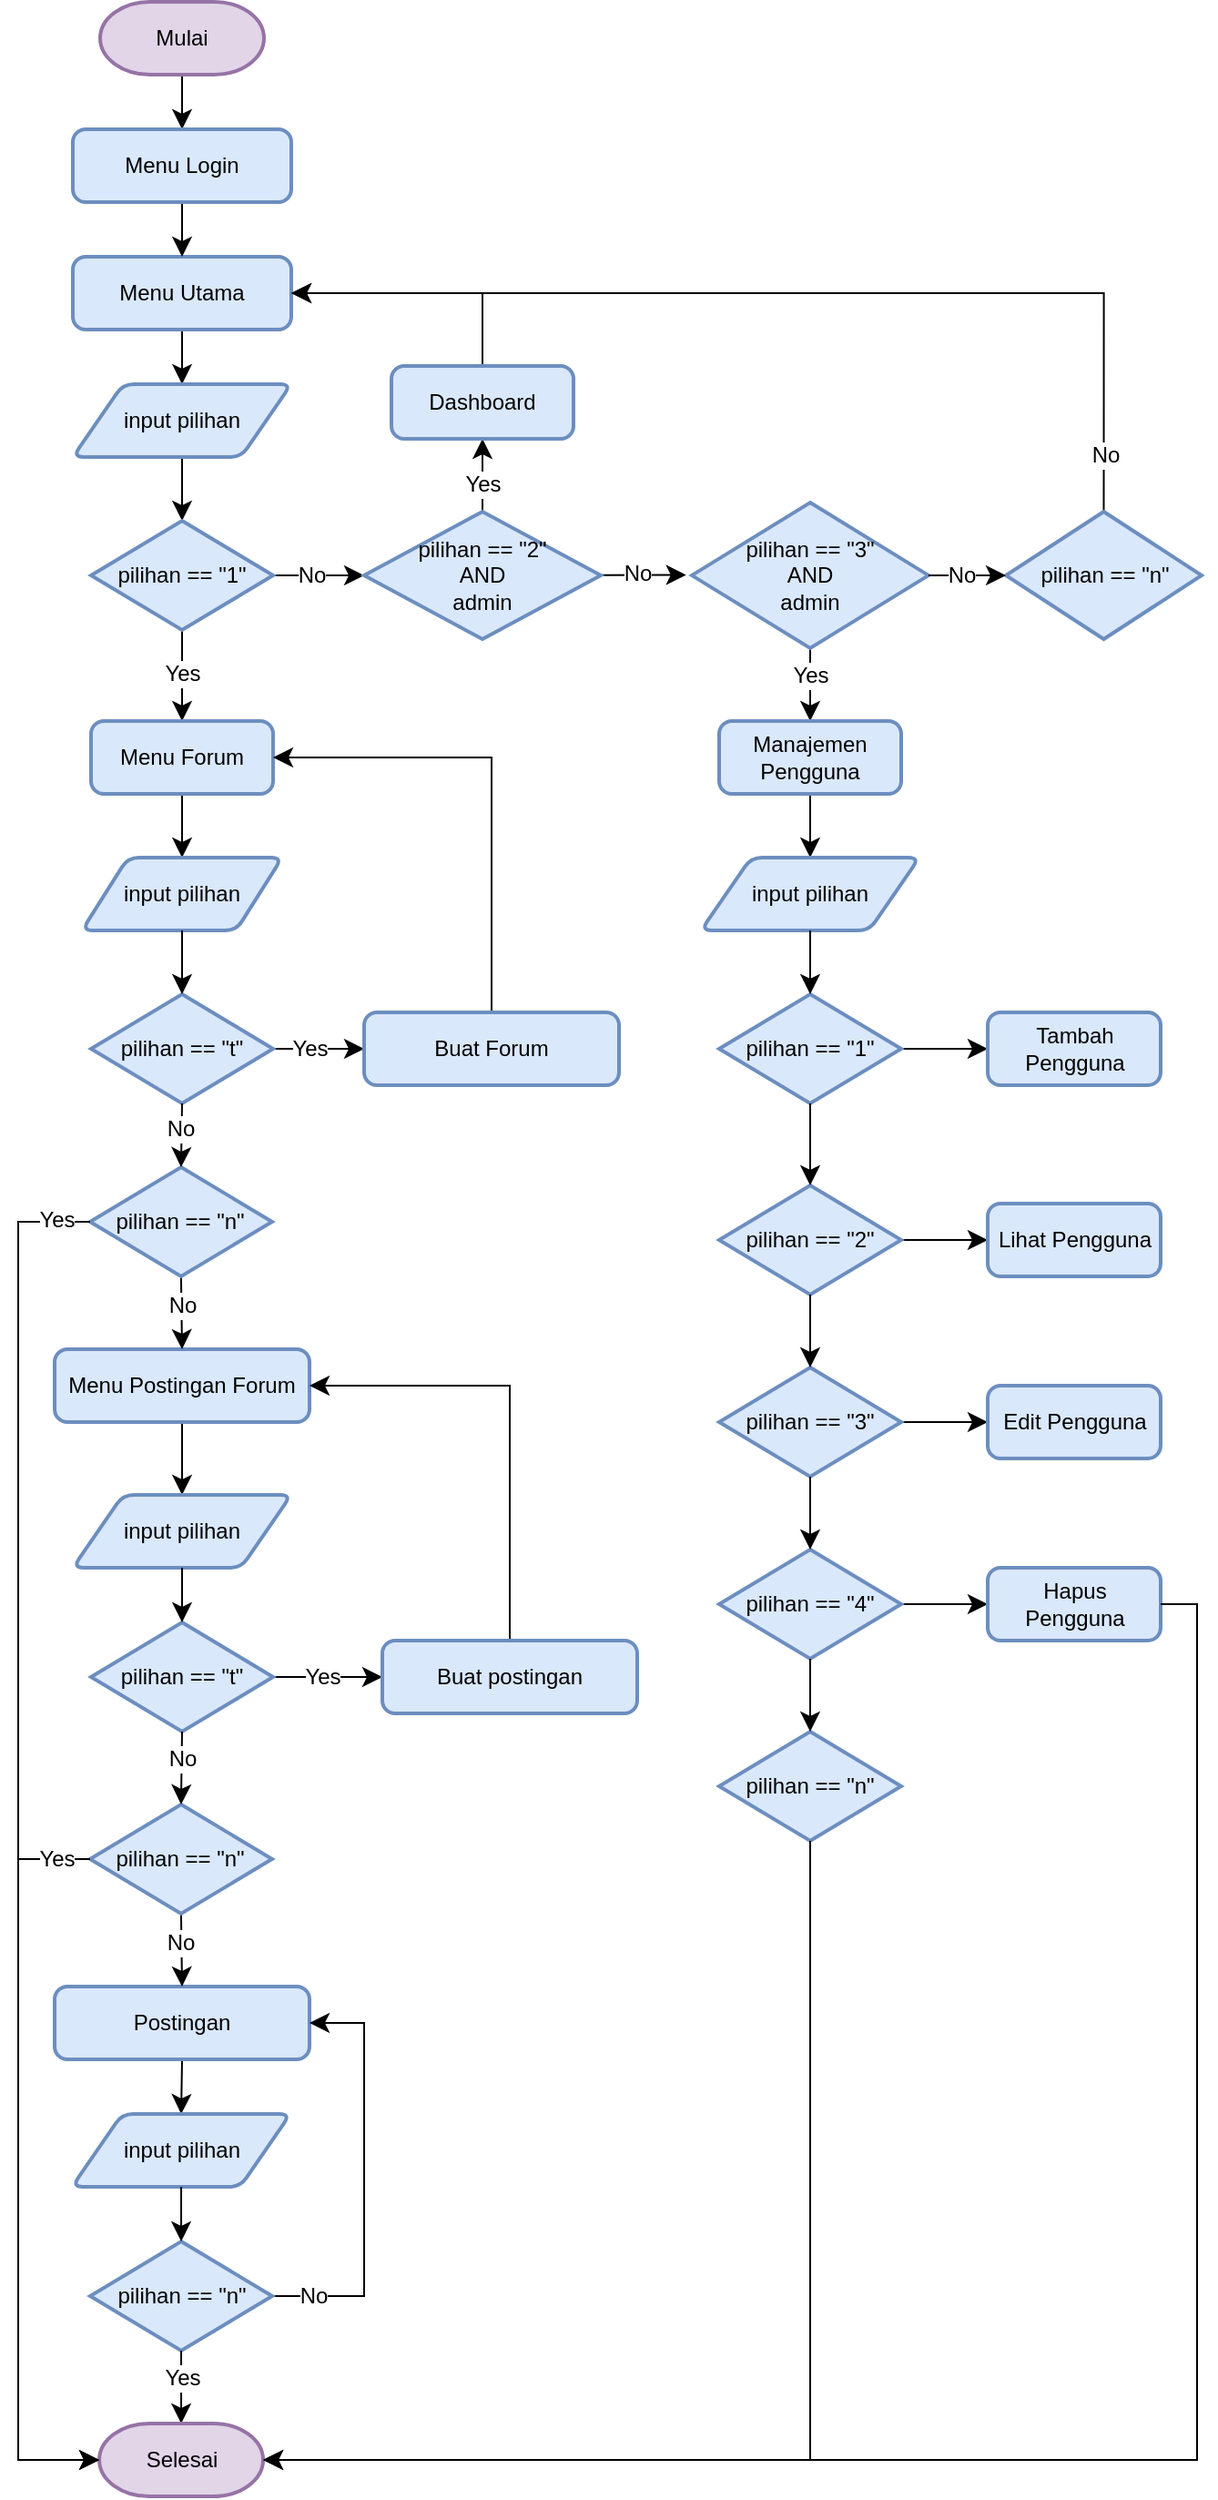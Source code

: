 <mxfile version="24.7.17">
  <diagram id="C5RBs43oDa-KdzZeNtuy" name="Page-1">
    <mxGraphModel grid="1" page="1" gridSize="10" guides="1" tooltips="1" connect="1" arrows="1" fold="1" pageScale="1" pageWidth="827" pageHeight="1169" background="none" math="0" shadow="0">
      <root>
        <mxCell id="WIyWlLk6GJQsqaUBKTNV-0" />
        <mxCell id="WIyWlLk6GJQsqaUBKTNV-1" parent="WIyWlLk6GJQsqaUBKTNV-0" />
        <mxCell id="7oODVqWEoE9-mHDGX5qX-141" style="edgeStyle=none;curved=1;rounded=0;orthogonalLoop=1;jettySize=auto;html=1;exitX=0.5;exitY=1;exitDx=0;exitDy=0;exitPerimeter=0;entryX=0.5;entryY=0;entryDx=0;entryDy=0;fontFamily=Helvetica;fontSize=12;fontColor=default;startSize=8;endSize=8;" edge="1" parent="WIyWlLk6GJQsqaUBKTNV-1" source="IvPK4ttRJdL92VeRlG2l-0" target="7oODVqWEoE9-mHDGX5qX-55">
          <mxGeometry relative="1" as="geometry" />
        </mxCell>
        <mxCell id="IvPK4ttRJdL92VeRlG2l-0" value="Mulai" style="strokeWidth=2;html=1;shape=mxgraph.flowchart.terminator;whiteSpace=wrap;fillColor=#e1d5e7;strokeColor=#9673a6;" vertex="1" parent="WIyWlLk6GJQsqaUBKTNV-1">
          <mxGeometry x="175" width="90" height="40" as="geometry" />
        </mxCell>
        <mxCell id="7oODVqWEoE9-mHDGX5qX-59" style="edgeStyle=orthogonalEdgeStyle;rounded=0;orthogonalLoop=1;jettySize=auto;html=1;exitX=0.5;exitY=1;exitDx=0;exitDy=0;entryX=0.5;entryY=0;entryDx=0;entryDy=0;fontFamily=Helvetica;fontSize=12;fontColor=default;startSize=8;endSize=8;" edge="1" parent="WIyWlLk6GJQsqaUBKTNV-1" source="7oODVqWEoE9-mHDGX5qX-50" target="7oODVqWEoE9-mHDGX5qX-61">
          <mxGeometry relative="1" as="geometry">
            <mxPoint x="220" y="220" as="targetPoint" />
          </mxGeometry>
        </mxCell>
        <mxCell id="7oODVqWEoE9-mHDGX5qX-50" value="Menu Utama" style="rounded=1;whiteSpace=wrap;html=1;absoluteArcSize=1;arcSize=14;strokeWidth=2;strokeColor=#6c8ebf;align=center;verticalAlign=middle;fontFamily=Helvetica;fontSize=12;fontColor=default;fillColor=#dae8fc;" vertex="1" parent="WIyWlLk6GJQsqaUBKTNV-1">
          <mxGeometry x="160" y="140" width="120" height="40" as="geometry" />
        </mxCell>
        <mxCell id="7oODVqWEoE9-mHDGX5qX-57" style="edgeStyle=orthogonalEdgeStyle;rounded=0;orthogonalLoop=1;jettySize=auto;html=1;exitX=0.5;exitY=1;exitDx=0;exitDy=0;entryX=0.5;entryY=0;entryDx=0;entryDy=0;fontFamily=Helvetica;fontSize=12;fontColor=default;startSize=8;endSize=8;" edge="1" parent="WIyWlLk6GJQsqaUBKTNV-1" source="7oODVqWEoE9-mHDGX5qX-55" target="7oODVqWEoE9-mHDGX5qX-50">
          <mxGeometry relative="1" as="geometry" />
        </mxCell>
        <mxCell id="7oODVqWEoE9-mHDGX5qX-55" value="Menu Login" style="rounded=1;whiteSpace=wrap;html=1;absoluteArcSize=1;arcSize=14;strokeWidth=2;strokeColor=#6c8ebf;align=center;verticalAlign=middle;fontFamily=Helvetica;fontSize=12;fontColor=default;fillColor=#dae8fc;" vertex="1" parent="WIyWlLk6GJQsqaUBKTNV-1">
          <mxGeometry x="160" y="70" width="120" height="40" as="geometry" />
        </mxCell>
        <mxCell id="7oODVqWEoE9-mHDGX5qX-56" style="edgeStyle=none;curved=1;rounded=0;orthogonalLoop=1;jettySize=auto;html=1;entryX=0;entryY=0.5;entryDx=0;entryDy=0;fontFamily=Helvetica;fontSize=12;fontColor=default;startSize=8;endSize=8;" edge="1" parent="WIyWlLk6GJQsqaUBKTNV-1" source="7oODVqWEoE9-mHDGX5qX-50" target="7oODVqWEoE9-mHDGX5qX-50">
          <mxGeometry relative="1" as="geometry" />
        </mxCell>
        <mxCell id="7oODVqWEoE9-mHDGX5qX-65" value="" style="edgeStyle=orthogonalEdgeStyle;rounded=0;orthogonalLoop=1;jettySize=auto;html=1;fontFamily=Helvetica;fontSize=12;fontColor=default;startSize=8;endSize=8;" edge="1" parent="WIyWlLk6GJQsqaUBKTNV-1" source="7oODVqWEoE9-mHDGX5qX-61" target="7oODVqWEoE9-mHDGX5qX-64">
          <mxGeometry relative="1" as="geometry" />
        </mxCell>
        <mxCell id="7oODVqWEoE9-mHDGX5qX-61" value="input pilihan" style="shape=parallelogram;html=1;strokeWidth=2;perimeter=parallelogramPerimeter;whiteSpace=wrap;rounded=1;arcSize=12;size=0.23;strokeColor=#6c8ebf;align=center;verticalAlign=middle;fontFamily=Helvetica;fontSize=12;fontColor=default;fillColor=#dae8fc;" vertex="1" parent="WIyWlLk6GJQsqaUBKTNV-1">
          <mxGeometry x="160" y="210" width="120" height="40" as="geometry" />
        </mxCell>
        <mxCell id="7oODVqWEoE9-mHDGX5qX-67" value="" style="edgeStyle=none;curved=1;rounded=0;orthogonalLoop=1;jettySize=auto;html=1;fontFamily=Helvetica;fontSize=12;fontColor=default;startSize=8;endSize=8;" edge="1" parent="WIyWlLk6GJQsqaUBKTNV-1" source="7oODVqWEoE9-mHDGX5qX-64" target="7oODVqWEoE9-mHDGX5qX-66">
          <mxGeometry relative="1" as="geometry" />
        </mxCell>
        <mxCell id="7oODVqWEoE9-mHDGX5qX-73" value="Yes" style="edgeLabel;html=1;align=center;verticalAlign=middle;resizable=0;points=[];fontSize=12;strokeColor=#6c8ebf;strokeWidth=2;fontFamily=Helvetica;fontColor=default;fillColor=#dae8fc;" connectable="0" vertex="1" parent="7oODVqWEoE9-mHDGX5qX-67">
          <mxGeometry x="-0.047" relative="1" as="geometry">
            <mxPoint as="offset" />
          </mxGeometry>
        </mxCell>
        <mxCell id="7oODVqWEoE9-mHDGX5qX-77" value="" style="edgeStyle=none;curved=1;rounded=0;orthogonalLoop=1;jettySize=auto;html=1;fontFamily=Helvetica;fontSize=12;fontColor=default;startSize=8;endSize=8;" edge="1" parent="WIyWlLk6GJQsqaUBKTNV-1" source="7oODVqWEoE9-mHDGX5qX-64" target="7oODVqWEoE9-mHDGX5qX-76">
          <mxGeometry relative="1" as="geometry" />
        </mxCell>
        <mxCell id="7oODVqWEoE9-mHDGX5qX-78" value="No" style="edgeLabel;html=1;align=center;verticalAlign=middle;resizable=0;points=[];fontSize=12;strokeColor=#6c8ebf;strokeWidth=2;fontFamily=Helvetica;fontColor=default;fillColor=#dae8fc;" connectable="0" vertex="1" parent="7oODVqWEoE9-mHDGX5qX-77">
          <mxGeometry x="-0.168" y="-2" relative="1" as="geometry">
            <mxPoint y="-2" as="offset" />
          </mxGeometry>
        </mxCell>
        <mxCell id="7oODVqWEoE9-mHDGX5qX-64" value="pilihan == &quot;1&quot;" style="strokeWidth=2;html=1;shape=mxgraph.flowchart.decision;whiteSpace=wrap;strokeColor=#6c8ebf;align=center;verticalAlign=middle;fontFamily=Helvetica;fontSize=12;fontColor=default;fillColor=#dae8fc;" vertex="1" parent="WIyWlLk6GJQsqaUBKTNV-1">
          <mxGeometry x="170" y="285" width="100" height="60" as="geometry" />
        </mxCell>
        <mxCell id="7oODVqWEoE9-mHDGX5qX-148" style="edgeStyle=none;curved=1;rounded=0;orthogonalLoop=1;jettySize=auto;html=1;exitX=0.5;exitY=1;exitDx=0;exitDy=0;entryX=0.5;entryY=0;entryDx=0;entryDy=0;fontFamily=Helvetica;fontSize=12;fontColor=default;startSize=8;endSize=8;" edge="1" parent="WIyWlLk6GJQsqaUBKTNV-1" source="7oODVqWEoE9-mHDGX5qX-66" target="7oODVqWEoE9-mHDGX5qX-147">
          <mxGeometry relative="1" as="geometry" />
        </mxCell>
        <mxCell id="7oODVqWEoE9-mHDGX5qX-66" value="Menu Forum" style="rounded=1;whiteSpace=wrap;html=1;absoluteArcSize=1;arcSize=14;strokeWidth=2;strokeColor=#6c8ebf;align=center;verticalAlign=middle;fontFamily=Helvetica;fontSize=12;fontColor=default;fillColor=#dae8fc;" vertex="1" parent="WIyWlLk6GJQsqaUBKTNV-1">
          <mxGeometry x="170" y="395" width="100" height="40" as="geometry" />
        </mxCell>
        <mxCell id="7oODVqWEoE9-mHDGX5qX-82" value="" style="edgeStyle=none;curved=1;rounded=0;orthogonalLoop=1;jettySize=auto;html=1;fontFamily=Helvetica;fontSize=12;fontColor=default;startSize=8;endSize=8;entryX=-0.024;entryY=0.497;entryDx=0;entryDy=0;entryPerimeter=0;" edge="1" parent="WIyWlLk6GJQsqaUBKTNV-1" source="7oODVqWEoE9-mHDGX5qX-76" target="7oODVqWEoE9-mHDGX5qX-81">
          <mxGeometry relative="1" as="geometry">
            <mxPoint x="500" y="315" as="targetPoint" />
          </mxGeometry>
        </mxCell>
        <mxCell id="7oODVqWEoE9-mHDGX5qX-89" value="No" style="edgeLabel;html=1;align=center;verticalAlign=middle;resizable=0;points=[];fontSize=12;strokeColor=#6c8ebf;strokeWidth=2;fontFamily=Helvetica;fontColor=default;fillColor=#dae8fc;" connectable="0" vertex="1" parent="7oODVqWEoE9-mHDGX5qX-82">
          <mxGeometry x="-0.163" y="1" relative="1" as="geometry">
            <mxPoint as="offset" />
          </mxGeometry>
        </mxCell>
        <mxCell id="7oODVqWEoE9-mHDGX5qX-139" style="edgeStyle=none;curved=1;rounded=0;orthogonalLoop=1;jettySize=auto;html=1;exitX=0.5;exitY=0;exitDx=0;exitDy=0;exitPerimeter=0;entryX=0.5;entryY=1;entryDx=0;entryDy=0;fontFamily=Helvetica;fontSize=12;fontColor=default;startSize=8;endSize=8;" edge="1" parent="WIyWlLk6GJQsqaUBKTNV-1" source="7oODVqWEoE9-mHDGX5qX-76" target="7oODVqWEoE9-mHDGX5qX-79">
          <mxGeometry relative="1" as="geometry" />
        </mxCell>
        <mxCell id="7oODVqWEoE9-mHDGX5qX-140" value="Yes" style="edgeLabel;html=1;align=center;verticalAlign=middle;resizable=0;points=[];fontSize=12;strokeColor=#6c8ebf;strokeWidth=2;fontFamily=Helvetica;fontColor=default;fillColor=#dae8fc;" connectable="0" vertex="1" parent="7oODVqWEoE9-mHDGX5qX-139">
          <mxGeometry x="-0.225" y="1" relative="1" as="geometry">
            <mxPoint x="1" as="offset" />
          </mxGeometry>
        </mxCell>
        <mxCell id="7oODVqWEoE9-mHDGX5qX-76" value="pilihan == &quot;2&quot;&lt;div&gt;AND&lt;br&gt;&lt;div&gt;admin&lt;/div&gt;&lt;/div&gt;" style="strokeWidth=2;html=1;shape=mxgraph.flowchart.decision;whiteSpace=wrap;strokeColor=#6c8ebf;align=center;verticalAlign=middle;fontFamily=Helvetica;fontSize=12;fontColor=default;fillColor=#dae8fc;" vertex="1" parent="WIyWlLk6GJQsqaUBKTNV-1">
          <mxGeometry x="320" y="280" width="130" height="70" as="geometry" />
        </mxCell>
        <mxCell id="7oODVqWEoE9-mHDGX5qX-136" style="edgeStyle=orthogonalEdgeStyle;rounded=0;orthogonalLoop=1;jettySize=auto;html=1;exitX=0.5;exitY=0;exitDx=0;exitDy=0;entryX=1;entryY=0.5;entryDx=0;entryDy=0;fontFamily=Helvetica;fontSize=12;fontColor=default;startSize=8;endSize=8;" edge="1" parent="WIyWlLk6GJQsqaUBKTNV-1" source="7oODVqWEoE9-mHDGX5qX-79" target="7oODVqWEoE9-mHDGX5qX-50">
          <mxGeometry relative="1" as="geometry" />
        </mxCell>
        <mxCell id="7oODVqWEoE9-mHDGX5qX-79" value="Dashboard" style="rounded=1;whiteSpace=wrap;html=1;absoluteArcSize=1;arcSize=14;strokeWidth=2;strokeColor=#6c8ebf;align=center;verticalAlign=middle;fontFamily=Helvetica;fontSize=12;fontColor=default;fillColor=#dae8fc;" vertex="1" parent="WIyWlLk6GJQsqaUBKTNV-1">
          <mxGeometry x="335" y="200" width="100" height="40" as="geometry" />
        </mxCell>
        <mxCell id="7oODVqWEoE9-mHDGX5qX-87" style="edgeStyle=none;curved=1;rounded=0;orthogonalLoop=1;jettySize=auto;html=1;exitX=0.5;exitY=1;exitDx=0;exitDy=0;exitPerimeter=0;fontFamily=Helvetica;fontSize=12;fontColor=default;startSize=8;endSize=8;entryX=0.5;entryY=0;entryDx=0;entryDy=0;" edge="1" parent="WIyWlLk6GJQsqaUBKTNV-1" target="7oODVqWEoE9-mHDGX5qX-86">
          <mxGeometry relative="1" as="geometry">
            <mxPoint x="565" y="355" as="sourcePoint" />
            <mxPoint x="565" y="395" as="targetPoint" />
          </mxGeometry>
        </mxCell>
        <mxCell id="7oODVqWEoE9-mHDGX5qX-114" value="Yes" style="edgeLabel;html=1;align=center;verticalAlign=middle;resizable=0;points=[];fontSize=12;strokeColor=#6c8ebf;strokeWidth=2;fontFamily=Helvetica;fontColor=default;fillColor=#dae8fc;" connectable="0" vertex="1" parent="7oODVqWEoE9-mHDGX5qX-87">
          <mxGeometry x="-0.282" relative="1" as="geometry">
            <mxPoint as="offset" />
          </mxGeometry>
        </mxCell>
        <mxCell id="7oODVqWEoE9-mHDGX5qX-91" style="edgeStyle=orthogonalEdgeStyle;rounded=0;orthogonalLoop=1;jettySize=auto;html=1;exitX=0.5;exitY=0;exitDx=0;exitDy=0;exitPerimeter=0;entryX=1;entryY=0.5;entryDx=0;entryDy=0;fontFamily=Helvetica;fontSize=12;fontColor=default;startSize=8;endSize=8;" edge="1" parent="WIyWlLk6GJQsqaUBKTNV-1" source="7oODVqWEoE9-mHDGX5qX-214" target="7oODVqWEoE9-mHDGX5qX-50">
          <mxGeometry relative="1" as="geometry">
            <mxPoint x="565" y="300" as="sourcePoint" />
          </mxGeometry>
        </mxCell>
        <mxCell id="7oODVqWEoE9-mHDGX5qX-113" value="No" style="edgeLabel;html=1;align=center;verticalAlign=middle;resizable=0;points=[];fontSize=12;strokeColor=#6c8ebf;strokeWidth=2;fontFamily=Helvetica;fontColor=default;fillColor=#dae8fc;" connectable="0" vertex="1" parent="7oODVqWEoE9-mHDGX5qX-91">
          <mxGeometry x="-0.89" relative="1" as="geometry">
            <mxPoint as="offset" />
          </mxGeometry>
        </mxCell>
        <mxCell id="7oODVqWEoE9-mHDGX5qX-81" value="pilihan == &quot;3&quot;&lt;div&gt;AND&lt;br&gt;&lt;div&gt;admin&lt;/div&gt;&lt;/div&gt;" style="strokeWidth=2;html=1;shape=mxgraph.flowchart.decision;whiteSpace=wrap;strokeColor=#6c8ebf;align=center;verticalAlign=middle;fontFamily=Helvetica;fontSize=12;fontColor=default;fillColor=#dae8fc;" vertex="1" parent="WIyWlLk6GJQsqaUBKTNV-1">
          <mxGeometry x="500" y="275" width="130" height="80" as="geometry" />
        </mxCell>
        <mxCell id="7oODVqWEoE9-mHDGX5qX-127" style="edgeStyle=none;curved=1;rounded=0;orthogonalLoop=1;jettySize=auto;html=1;exitX=0.5;exitY=1;exitDx=0;exitDy=0;entryX=0.5;entryY=0;entryDx=0;entryDy=0;fontFamily=Helvetica;fontSize=12;fontColor=default;startSize=8;endSize=8;" edge="1" parent="WIyWlLk6GJQsqaUBKTNV-1" source="7oODVqWEoE9-mHDGX5qX-86">
          <mxGeometry relative="1" as="geometry">
            <mxPoint x="565" y="470" as="targetPoint" />
          </mxGeometry>
        </mxCell>
        <mxCell id="7oODVqWEoE9-mHDGX5qX-86" value="Manajemen Pengguna" style="rounded=1;whiteSpace=wrap;html=1;absoluteArcSize=1;arcSize=14;strokeWidth=2;strokeColor=#6c8ebf;align=center;verticalAlign=middle;fontFamily=Helvetica;fontSize=12;fontColor=default;fillColor=#dae8fc;" vertex="1" parent="WIyWlLk6GJQsqaUBKTNV-1">
          <mxGeometry x="515" y="395" width="100" height="40" as="geometry" />
        </mxCell>
        <mxCell id="7oODVqWEoE9-mHDGX5qX-156" style="edgeStyle=none;curved=1;rounded=0;orthogonalLoop=1;jettySize=auto;html=1;exitX=0.5;exitY=1;exitDx=0;exitDy=0;entryX=0.5;entryY=0;entryDx=0;entryDy=0;fontFamily=Helvetica;fontSize=12;fontColor=default;startSize=8;endSize=8;" edge="1" parent="WIyWlLk6GJQsqaUBKTNV-1" source="7oODVqWEoE9-mHDGX5qX-99" target="7oODVqWEoE9-mHDGX5qX-155">
          <mxGeometry relative="1" as="geometry" />
        </mxCell>
        <mxCell id="7oODVqWEoE9-mHDGX5qX-99" value="Menu Postingan Forum" style="rounded=1;whiteSpace=wrap;html=1;absoluteArcSize=1;arcSize=14;strokeWidth=2;strokeColor=#6c8ebf;align=center;verticalAlign=middle;fontFamily=Helvetica;fontSize=12;fontColor=default;fillColor=#dae8fc;" vertex="1" parent="WIyWlLk6GJQsqaUBKTNV-1">
          <mxGeometry x="150" y="740" width="140" height="40" as="geometry" />
        </mxCell>
        <mxCell id="7oODVqWEoE9-mHDGX5qX-180" style="edgeStyle=none;curved=1;rounded=0;orthogonalLoop=1;jettySize=auto;html=1;exitX=0.5;exitY=1;exitDx=0;exitDy=0;entryX=0.5;entryY=0;entryDx=0;entryDy=0;fontFamily=Helvetica;fontSize=12;fontColor=default;startSize=8;endSize=8;" edge="1" parent="WIyWlLk6GJQsqaUBKTNV-1" source="7oODVqWEoE9-mHDGX5qX-124" target="7oODVqWEoE9-mHDGX5qX-175">
          <mxGeometry relative="1" as="geometry" />
        </mxCell>
        <mxCell id="7oODVqWEoE9-mHDGX5qX-124" value="Postingan" style="rounded=1;whiteSpace=wrap;html=1;absoluteArcSize=1;arcSize=14;strokeWidth=2;strokeColor=#6c8ebf;align=center;verticalAlign=middle;fontFamily=Helvetica;fontSize=12;fontColor=default;fillColor=#dae8fc;" vertex="1" parent="WIyWlLk6GJQsqaUBKTNV-1">
          <mxGeometry x="150" y="1090" width="140" height="40" as="geometry" />
        </mxCell>
        <mxCell id="7oODVqWEoE9-mHDGX5qX-260" style="edgeStyle=none;curved=1;rounded=0;orthogonalLoop=1;jettySize=auto;html=1;exitX=1;exitY=0.5;exitDx=0;exitDy=0;exitPerimeter=0;entryX=0;entryY=0.5;entryDx=0;entryDy=0;fontFamily=Helvetica;fontSize=12;fontColor=default;startSize=8;endSize=8;" edge="1" parent="WIyWlLk6GJQsqaUBKTNV-1" source="7oODVqWEoE9-mHDGX5qX-129" target="7oODVqWEoE9-mHDGX5qX-188">
          <mxGeometry relative="1" as="geometry" />
        </mxCell>
        <mxCell id="7oODVqWEoE9-mHDGX5qX-129" value="pilihan == &quot;1&quot;" style="strokeWidth=2;html=1;shape=mxgraph.flowchart.decision;whiteSpace=wrap;strokeColor=#6c8ebf;align=center;verticalAlign=middle;fontFamily=Helvetica;fontSize=12;fontColor=default;fillColor=#dae8fc;" vertex="1" parent="WIyWlLk6GJQsqaUBKTNV-1">
          <mxGeometry x="515" y="545" width="100" height="60" as="geometry" />
        </mxCell>
        <mxCell id="7oODVqWEoE9-mHDGX5qX-131" value="input pilihan" style="shape=parallelogram;html=1;strokeWidth=2;perimeter=parallelogramPerimeter;whiteSpace=wrap;rounded=1;arcSize=12;size=0.23;strokeColor=#6c8ebf;align=center;verticalAlign=middle;fontFamily=Helvetica;fontSize=12;fontColor=default;fillColor=#dae8fc;" vertex="1" parent="WIyWlLk6GJQsqaUBKTNV-1">
          <mxGeometry x="505" y="470" width="120" height="40" as="geometry" />
        </mxCell>
        <mxCell id="7oODVqWEoE9-mHDGX5qX-132" style="edgeStyle=none;curved=1;rounded=0;orthogonalLoop=1;jettySize=auto;html=1;exitX=0.5;exitY=1;exitDx=0;exitDy=0;entryX=0.5;entryY=0;entryDx=0;entryDy=0;entryPerimeter=0;fontFamily=Helvetica;fontSize=12;fontColor=default;startSize=8;endSize=8;" edge="1" parent="WIyWlLk6GJQsqaUBKTNV-1" source="7oODVqWEoE9-mHDGX5qX-131" target="7oODVqWEoE9-mHDGX5qX-129">
          <mxGeometry relative="1" as="geometry" />
        </mxCell>
        <mxCell id="7oODVqWEoE9-mHDGX5qX-151" style="edgeStyle=none;curved=1;rounded=0;orthogonalLoop=1;jettySize=auto;html=1;exitX=1;exitY=0.5;exitDx=0;exitDy=0;exitPerimeter=0;entryX=0;entryY=0.5;entryDx=0;entryDy=0;fontFamily=Helvetica;fontSize=12;fontColor=default;startSize=8;endSize=8;" edge="1" parent="WIyWlLk6GJQsqaUBKTNV-1" source="7oODVqWEoE9-mHDGX5qX-143" target="7oODVqWEoE9-mHDGX5qX-150">
          <mxGeometry relative="1" as="geometry" />
        </mxCell>
        <mxCell id="7oODVqWEoE9-mHDGX5qX-153" value="Yes" style="edgeLabel;html=1;align=center;verticalAlign=middle;resizable=0;points=[];fontSize=12;strokeColor=#6c8ebf;strokeWidth=2;fontFamily=Helvetica;fontColor=default;fillColor=#dae8fc;" connectable="0" vertex="1" parent="7oODVqWEoE9-mHDGX5qX-151">
          <mxGeometry x="-0.075" y="-1" relative="1" as="geometry">
            <mxPoint x="-3" y="-1" as="offset" />
          </mxGeometry>
        </mxCell>
        <mxCell id="7oODVqWEoE9-mHDGX5qX-143" value="pilihan == &quot;t&quot;" style="strokeWidth=2;html=1;shape=mxgraph.flowchart.decision;whiteSpace=wrap;strokeColor=#6c8ebf;align=center;verticalAlign=middle;fontFamily=Helvetica;fontSize=12;fontColor=default;fillColor=#dae8fc;" vertex="1" parent="WIyWlLk6GJQsqaUBKTNV-1">
          <mxGeometry x="170" y="545" width="100" height="60" as="geometry" />
        </mxCell>
        <mxCell id="7oODVqWEoE9-mHDGX5qX-147" value="input pilihan" style="shape=parallelogram;html=1;strokeWidth=2;perimeter=parallelogramPerimeter;whiteSpace=wrap;rounded=1;arcSize=12;size=0.23;strokeColor=#6c8ebf;align=center;verticalAlign=middle;fontFamily=Helvetica;fontSize=12;fontColor=default;fillColor=#dae8fc;" vertex="1" parent="WIyWlLk6GJQsqaUBKTNV-1">
          <mxGeometry x="165" y="470" width="110" height="40" as="geometry" />
        </mxCell>
        <mxCell id="7oODVqWEoE9-mHDGX5qX-149" style="edgeStyle=none;curved=1;rounded=0;orthogonalLoop=1;jettySize=auto;html=1;exitX=0.5;exitY=1;exitDx=0;exitDy=0;entryX=0.5;entryY=0;entryDx=0;entryDy=0;entryPerimeter=0;fontFamily=Helvetica;fontSize=12;fontColor=default;startSize=8;endSize=8;" edge="1" parent="WIyWlLk6GJQsqaUBKTNV-1" source="7oODVqWEoE9-mHDGX5qX-147" target="7oODVqWEoE9-mHDGX5qX-143">
          <mxGeometry relative="1" as="geometry" />
        </mxCell>
        <mxCell id="7oODVqWEoE9-mHDGX5qX-152" style="edgeStyle=orthogonalEdgeStyle;rounded=0;orthogonalLoop=1;jettySize=auto;html=1;exitX=0.5;exitY=0;exitDx=0;exitDy=0;entryX=1;entryY=0.5;entryDx=0;entryDy=0;fontFamily=Helvetica;fontSize=12;fontColor=default;startSize=8;endSize=8;" edge="1" parent="WIyWlLk6GJQsqaUBKTNV-1" source="7oODVqWEoE9-mHDGX5qX-150" target="7oODVqWEoE9-mHDGX5qX-66">
          <mxGeometry relative="1" as="geometry" />
        </mxCell>
        <mxCell id="7oODVqWEoE9-mHDGX5qX-150" value="Buat Forum" style="rounded=1;whiteSpace=wrap;html=1;absoluteArcSize=1;arcSize=14;strokeWidth=2;strokeColor=#6c8ebf;align=center;verticalAlign=middle;fontFamily=Helvetica;fontSize=12;fontColor=default;fillColor=#dae8fc;" vertex="1" parent="WIyWlLk6GJQsqaUBKTNV-1">
          <mxGeometry x="320" y="555" width="140" height="40" as="geometry" />
        </mxCell>
        <mxCell id="7oODVqWEoE9-mHDGX5qX-155" value="input pilihan" style="shape=parallelogram;html=1;strokeWidth=2;perimeter=parallelogramPerimeter;whiteSpace=wrap;rounded=1;arcSize=12;size=0.23;strokeColor=#6c8ebf;align=center;verticalAlign=middle;fontFamily=Helvetica;fontSize=12;fontColor=default;fillColor=#dae8fc;" vertex="1" parent="WIyWlLk6GJQsqaUBKTNV-1">
          <mxGeometry x="160" y="820" width="120" height="40" as="geometry" />
        </mxCell>
        <mxCell id="7oODVqWEoE9-mHDGX5qX-166" style="edgeStyle=orthogonalEdgeStyle;rounded=0;orthogonalLoop=1;jettySize=auto;html=1;exitX=1;exitY=0.5;exitDx=0;exitDy=0;exitPerimeter=0;entryX=0;entryY=0.5;entryDx=0;entryDy=0;fontFamily=Helvetica;fontSize=12;fontColor=default;startSize=8;endSize=8;" edge="1" parent="WIyWlLk6GJQsqaUBKTNV-1" source="7oODVqWEoE9-mHDGX5qX-159" target="7oODVqWEoE9-mHDGX5qX-163">
          <mxGeometry relative="1" as="geometry">
            <mxPoint x="315" y="920" as="targetPoint" />
          </mxGeometry>
        </mxCell>
        <mxCell id="7oODVqWEoE9-mHDGX5qX-167" value="Yes" style="edgeLabel;html=1;align=center;verticalAlign=middle;resizable=0;points=[];fontSize=12;strokeColor=#6c8ebf;strokeWidth=2;fontFamily=Helvetica;fontColor=default;fillColor=#dae8fc;" connectable="0" vertex="1" parent="7oODVqWEoE9-mHDGX5qX-166">
          <mxGeometry x="-0.097" relative="1" as="geometry">
            <mxPoint as="offset" />
          </mxGeometry>
        </mxCell>
        <mxCell id="7oODVqWEoE9-mHDGX5qX-159" value="pilihan == &quot;t&quot;" style="strokeWidth=2;html=1;shape=mxgraph.flowchart.decision;whiteSpace=wrap;strokeColor=#6c8ebf;align=center;verticalAlign=middle;fontFamily=Helvetica;fontSize=12;fontColor=default;fillColor=#dae8fc;" vertex="1" parent="WIyWlLk6GJQsqaUBKTNV-1">
          <mxGeometry x="170" y="890" width="100" height="60" as="geometry" />
        </mxCell>
        <mxCell id="7oODVqWEoE9-mHDGX5qX-160" style="edgeStyle=none;curved=1;rounded=0;orthogonalLoop=1;jettySize=auto;html=1;exitX=0.5;exitY=1;exitDx=0;exitDy=0;entryX=0.5;entryY=0;entryDx=0;entryDy=0;entryPerimeter=0;fontFamily=Helvetica;fontSize=12;fontColor=default;startSize=8;endSize=8;" edge="1" parent="WIyWlLk6GJQsqaUBKTNV-1" source="7oODVqWEoE9-mHDGX5qX-155" target="7oODVqWEoE9-mHDGX5qX-159">
          <mxGeometry relative="1" as="geometry" />
        </mxCell>
        <mxCell id="7oODVqWEoE9-mHDGX5qX-165" style="edgeStyle=orthogonalEdgeStyle;rounded=0;orthogonalLoop=1;jettySize=auto;html=1;entryX=1;entryY=0.5;entryDx=0;entryDy=0;fontFamily=Helvetica;fontSize=12;fontColor=default;startSize=8;endSize=8;exitX=0.5;exitY=0;exitDx=0;exitDy=0;" edge="1" parent="WIyWlLk6GJQsqaUBKTNV-1" source="7oODVqWEoE9-mHDGX5qX-163" target="7oODVqWEoE9-mHDGX5qX-99">
          <mxGeometry relative="1" as="geometry">
            <mxPoint x="385" y="900" as="sourcePoint" />
          </mxGeometry>
        </mxCell>
        <mxCell id="7oODVqWEoE9-mHDGX5qX-163" value="Buat postingan" style="rounded=1;whiteSpace=wrap;html=1;absoluteArcSize=1;arcSize=14;strokeWidth=2;strokeColor=#6c8ebf;align=center;verticalAlign=middle;fontFamily=Helvetica;fontSize=12;fontColor=default;fillColor=#dae8fc;" vertex="1" parent="WIyWlLk6GJQsqaUBKTNV-1">
          <mxGeometry x="330" y="900" width="140" height="40" as="geometry" />
        </mxCell>
        <mxCell id="7oODVqWEoE9-mHDGX5qX-175" value="input pilihan" style="shape=parallelogram;html=1;strokeWidth=2;perimeter=parallelogramPerimeter;whiteSpace=wrap;rounded=1;arcSize=12;size=0.23;strokeColor=#6c8ebf;align=center;verticalAlign=middle;fontFamily=Helvetica;fontSize=12;fontColor=default;fillColor=#dae8fc;" vertex="1" parent="WIyWlLk6GJQsqaUBKTNV-1">
          <mxGeometry x="159.52" y="1160" width="120" height="40" as="geometry" />
        </mxCell>
        <mxCell id="7oODVqWEoE9-mHDGX5qX-184" style="edgeStyle=orthogonalEdgeStyle;rounded=0;orthogonalLoop=1;jettySize=auto;html=1;exitX=1;exitY=0.5;exitDx=0;exitDy=0;exitPerimeter=0;entryX=1;entryY=0.5;entryDx=0;entryDy=0;fontFamily=Helvetica;fontSize=12;fontColor=default;startSize=8;endSize=8;" edge="1" parent="WIyWlLk6GJQsqaUBKTNV-1" source="7oODVqWEoE9-mHDGX5qX-178" target="7oODVqWEoE9-mHDGX5qX-124">
          <mxGeometry relative="1" as="geometry">
            <Array as="points">
              <mxPoint x="320" y="1260" />
              <mxPoint x="320" y="1110" />
            </Array>
          </mxGeometry>
        </mxCell>
        <mxCell id="7oODVqWEoE9-mHDGX5qX-185" value="No" style="edgeLabel;html=1;align=center;verticalAlign=middle;resizable=0;points=[];fontSize=12;strokeColor=#6c8ebf;strokeWidth=2;fontFamily=Helvetica;fontColor=default;fillColor=#dae8fc;" connectable="0" vertex="1" parent="7oODVqWEoE9-mHDGX5qX-184">
          <mxGeometry x="-0.849" y="-1" relative="1" as="geometry">
            <mxPoint x="5" y="-1" as="offset" />
          </mxGeometry>
        </mxCell>
        <mxCell id="7oODVqWEoE9-mHDGX5qX-178" value="pilihan == &quot;n&quot;" style="strokeWidth=2;html=1;shape=mxgraph.flowchart.decision;whiteSpace=wrap;strokeColor=#6c8ebf;align=center;verticalAlign=middle;fontFamily=Helvetica;fontSize=12;fontColor=default;fillColor=#dae8fc;" vertex="1" parent="WIyWlLk6GJQsqaUBKTNV-1">
          <mxGeometry x="169.52" y="1230" width="100" height="60" as="geometry" />
        </mxCell>
        <mxCell id="7oODVqWEoE9-mHDGX5qX-179" style="edgeStyle=none;curved=1;rounded=0;orthogonalLoop=1;jettySize=auto;html=1;exitX=0.5;exitY=1;exitDx=0;exitDy=0;entryX=0.5;entryY=0;entryDx=0;entryDy=0;entryPerimeter=0;fontFamily=Helvetica;fontSize=12;fontColor=default;startSize=8;endSize=8;" edge="1" parent="WIyWlLk6GJQsqaUBKTNV-1" source="7oODVqWEoE9-mHDGX5qX-175" target="7oODVqWEoE9-mHDGX5qX-178">
          <mxGeometry relative="1" as="geometry" />
        </mxCell>
        <mxCell id="7oODVqWEoE9-mHDGX5qX-182" style="edgeStyle=none;curved=1;rounded=0;orthogonalLoop=1;jettySize=auto;html=1;exitX=0.5;exitY=1;exitDx=0;exitDy=0;exitPerimeter=0;entryX=0.5;entryY=0;entryDx=0;entryDy=0;entryPerimeter=0;fontFamily=Helvetica;fontSize=12;fontColor=default;startSize=8;endSize=8;" edge="1" parent="WIyWlLk6GJQsqaUBKTNV-1" source="7oODVqWEoE9-mHDGX5qX-178" target="7oODVqWEoE9-mHDGX5qX-183">
          <mxGeometry relative="1" as="geometry">
            <mxPoint x="220" y="1319" as="targetPoint" />
          </mxGeometry>
        </mxCell>
        <mxCell id="7oODVqWEoE9-mHDGX5qX-187" value="Yes" style="edgeLabel;html=1;align=center;verticalAlign=middle;resizable=0;points=[];fontSize=12;strokeColor=#6c8ebf;strokeWidth=2;fontFamily=Helvetica;fontColor=default;fillColor=#dae8fc;" connectable="0" vertex="1" parent="7oODVqWEoE9-mHDGX5qX-182">
          <mxGeometry x="-0.108" relative="1" as="geometry">
            <mxPoint y="-3" as="offset" />
          </mxGeometry>
        </mxCell>
        <mxCell id="7oODVqWEoE9-mHDGX5qX-183" value="Selesai" style="strokeWidth=2;html=1;shape=mxgraph.flowchart.terminator;whiteSpace=wrap;fillColor=#e1d5e7;strokeColor=#9673a6;" vertex="1" parent="WIyWlLk6GJQsqaUBKTNV-1">
          <mxGeometry x="174.52" y="1330" width="90" height="40" as="geometry" />
        </mxCell>
        <mxCell id="7oODVqWEoE9-mHDGX5qX-188" value="Tambah Pengguna" style="rounded=1;whiteSpace=wrap;html=1;absoluteArcSize=1;arcSize=14;strokeWidth=2;strokeColor=#6c8ebf;align=center;verticalAlign=middle;fontFamily=Helvetica;fontSize=12;fontColor=default;fillColor=#dae8fc;" vertex="1" parent="WIyWlLk6GJQsqaUBKTNV-1">
          <mxGeometry x="662.5" y="555" width="95" height="40" as="geometry" />
        </mxCell>
        <mxCell id="7oODVqWEoE9-mHDGX5qX-261" style="edgeStyle=none;curved=1;rounded=0;orthogonalLoop=1;jettySize=auto;html=1;exitX=1;exitY=0.5;exitDx=0;exitDy=0;exitPerimeter=0;entryX=0;entryY=0.5;entryDx=0;entryDy=0;fontFamily=Helvetica;fontSize=12;fontColor=default;startSize=8;endSize=8;" edge="1" parent="WIyWlLk6GJQsqaUBKTNV-1" source="7oODVqWEoE9-mHDGX5qX-191" target="7oODVqWEoE9-mHDGX5qX-192">
          <mxGeometry relative="1" as="geometry" />
        </mxCell>
        <mxCell id="7oODVqWEoE9-mHDGX5qX-191" value="pilihan == &quot;2&quot;" style="strokeWidth=2;html=1;shape=mxgraph.flowchart.decision;whiteSpace=wrap;strokeColor=#6c8ebf;align=center;verticalAlign=middle;fontFamily=Helvetica;fontSize=12;fontColor=default;fillColor=#dae8fc;" vertex="1" parent="WIyWlLk6GJQsqaUBKTNV-1">
          <mxGeometry x="515" y="650" width="100" height="60" as="geometry" />
        </mxCell>
        <mxCell id="7oODVqWEoE9-mHDGX5qX-192" value="Lihat Pengguna" style="rounded=1;whiteSpace=wrap;html=1;absoluteArcSize=1;arcSize=14;strokeWidth=2;strokeColor=#6c8ebf;align=center;verticalAlign=middle;fontFamily=Helvetica;fontSize=12;fontColor=default;fillColor=#dae8fc;" vertex="1" parent="WIyWlLk6GJQsqaUBKTNV-1">
          <mxGeometry x="662.5" y="660" width="95" height="40" as="geometry" />
        </mxCell>
        <mxCell id="7oODVqWEoE9-mHDGX5qX-262" style="edgeStyle=none;curved=1;rounded=0;orthogonalLoop=1;jettySize=auto;html=1;exitX=1;exitY=0.5;exitDx=0;exitDy=0;exitPerimeter=0;entryX=0;entryY=0.5;entryDx=0;entryDy=0;fontFamily=Helvetica;fontSize=12;fontColor=default;startSize=8;endSize=8;" edge="1" parent="WIyWlLk6GJQsqaUBKTNV-1" source="7oODVqWEoE9-mHDGX5qX-194" target="7oODVqWEoE9-mHDGX5qX-195">
          <mxGeometry relative="1" as="geometry" />
        </mxCell>
        <mxCell id="7oODVqWEoE9-mHDGX5qX-194" value="pilihan == &quot;3&quot;" style="strokeWidth=2;html=1;shape=mxgraph.flowchart.decision;whiteSpace=wrap;strokeColor=#6c8ebf;align=center;verticalAlign=middle;fontFamily=Helvetica;fontSize=12;fontColor=default;fillColor=#dae8fc;" vertex="1" parent="WIyWlLk6GJQsqaUBKTNV-1">
          <mxGeometry x="515" y="750" width="100" height="60" as="geometry" />
        </mxCell>
        <mxCell id="7oODVqWEoE9-mHDGX5qX-195" value="Edit Pengguna" style="rounded=1;whiteSpace=wrap;html=1;absoluteArcSize=1;arcSize=14;strokeWidth=2;strokeColor=#6c8ebf;align=center;verticalAlign=middle;fontFamily=Helvetica;fontSize=12;fontColor=default;fillColor=#dae8fc;" vertex="1" parent="WIyWlLk6GJQsqaUBKTNV-1">
          <mxGeometry x="662.5" y="760" width="95" height="40" as="geometry" />
        </mxCell>
        <mxCell id="7oODVqWEoE9-mHDGX5qX-263" style="edgeStyle=none;curved=1;rounded=0;orthogonalLoop=1;jettySize=auto;html=1;exitX=1;exitY=0.5;exitDx=0;exitDy=0;exitPerimeter=0;entryX=0;entryY=0.5;entryDx=0;entryDy=0;fontFamily=Helvetica;fontSize=12;fontColor=default;startSize=8;endSize=8;" edge="1" parent="WIyWlLk6GJQsqaUBKTNV-1" source="7oODVqWEoE9-mHDGX5qX-209" target="7oODVqWEoE9-mHDGX5qX-210">
          <mxGeometry relative="1" as="geometry" />
        </mxCell>
        <mxCell id="7oODVqWEoE9-mHDGX5qX-209" value="pilihan == &quot;4&quot;" style="strokeWidth=2;html=1;shape=mxgraph.flowchart.decision;whiteSpace=wrap;strokeColor=#6c8ebf;align=center;verticalAlign=middle;fontFamily=Helvetica;fontSize=12;fontColor=default;fillColor=#dae8fc;" vertex="1" parent="WIyWlLk6GJQsqaUBKTNV-1">
          <mxGeometry x="515" y="850" width="100" height="60" as="geometry" />
        </mxCell>
        <mxCell id="7oODVqWEoE9-mHDGX5qX-210" value="Hapus&lt;div&gt;Pengguna&lt;/div&gt;" style="rounded=1;whiteSpace=wrap;html=1;absoluteArcSize=1;arcSize=14;strokeWidth=2;strokeColor=#6c8ebf;align=center;verticalAlign=middle;fontFamily=Helvetica;fontSize=12;fontColor=default;fillColor=#dae8fc;" vertex="1" parent="WIyWlLk6GJQsqaUBKTNV-1">
          <mxGeometry x="662.5" y="860" width="95" height="40" as="geometry" />
        </mxCell>
        <mxCell id="7oODVqWEoE9-mHDGX5qX-214" value="pilihan == &quot;n&quot;" style="strokeWidth=2;html=1;shape=mxgraph.flowchart.decision;whiteSpace=wrap;strokeColor=#6c8ebf;align=center;verticalAlign=middle;fontFamily=Helvetica;fontSize=12;fontColor=default;fillColor=#dae8fc;" vertex="1" parent="WIyWlLk6GJQsqaUBKTNV-1">
          <mxGeometry x="672.5" y="280" width="107.5" height="70" as="geometry" />
        </mxCell>
        <mxCell id="7oODVqWEoE9-mHDGX5qX-215" style="edgeStyle=none;curved=1;rounded=0;orthogonalLoop=1;jettySize=auto;html=1;exitX=1;exitY=0.5;exitDx=0;exitDy=0;exitPerimeter=0;entryX=0;entryY=0.5;entryDx=0;entryDy=0;entryPerimeter=0;fontFamily=Helvetica;fontSize=12;fontColor=default;startSize=8;endSize=8;" edge="1" parent="WIyWlLk6GJQsqaUBKTNV-1" source="7oODVqWEoE9-mHDGX5qX-81" target="7oODVqWEoE9-mHDGX5qX-214">
          <mxGeometry relative="1" as="geometry" />
        </mxCell>
        <mxCell id="7oODVqWEoE9-mHDGX5qX-219" value="No" style="edgeLabel;html=1;align=center;verticalAlign=middle;resizable=0;points=[];fontSize=12;strokeColor=#6c8ebf;strokeWidth=2;fontFamily=Helvetica;fontColor=default;fillColor=#dae8fc;" connectable="0" vertex="1" parent="7oODVqWEoE9-mHDGX5qX-215">
          <mxGeometry x="-0.185" y="2" relative="1" as="geometry">
            <mxPoint y="2" as="offset" />
          </mxGeometry>
        </mxCell>
        <mxCell id="7oODVqWEoE9-mHDGX5qX-222" value="pilihan == &quot;n&quot;" style="strokeWidth=2;html=1;shape=mxgraph.flowchart.decision;whiteSpace=wrap;strokeColor=#6c8ebf;align=center;verticalAlign=middle;fontFamily=Helvetica;fontSize=12;fontColor=default;fillColor=#dae8fc;" vertex="1" parent="WIyWlLk6GJQsqaUBKTNV-1">
          <mxGeometry x="515" y="950" width="100" height="60" as="geometry" />
        </mxCell>
        <mxCell id="7oODVqWEoE9-mHDGX5qX-237" style="edgeStyle=none;curved=1;rounded=0;orthogonalLoop=1;jettySize=auto;html=1;exitX=0.5;exitY=1;exitDx=0;exitDy=0;exitPerimeter=0;entryX=0.5;entryY=0;entryDx=0;entryDy=0;fontFamily=Helvetica;fontSize=12;fontColor=default;startSize=8;endSize=8;" edge="1" parent="WIyWlLk6GJQsqaUBKTNV-1" source="7oODVqWEoE9-mHDGX5qX-234" target="7oODVqWEoE9-mHDGX5qX-124">
          <mxGeometry relative="1" as="geometry" />
        </mxCell>
        <mxCell id="7oODVqWEoE9-mHDGX5qX-238" value="No" style="edgeLabel;html=1;align=center;verticalAlign=middle;resizable=0;points=[];fontSize=12;strokeColor=#6c8ebf;strokeWidth=2;fontFamily=Helvetica;fontColor=default;fillColor=#dae8fc;" connectable="0" vertex="1" parent="7oODVqWEoE9-mHDGX5qX-237">
          <mxGeometry x="-0.201" y="-1" relative="1" as="geometry">
            <mxPoint as="offset" />
          </mxGeometry>
        </mxCell>
        <mxCell id="7oODVqWEoE9-mHDGX5qX-234" value="pilihan == &quot;n&quot;" style="strokeWidth=2;html=1;shape=mxgraph.flowchart.decision;whiteSpace=wrap;strokeColor=#6c8ebf;align=center;verticalAlign=middle;fontFamily=Helvetica;fontSize=12;fontColor=default;fillColor=#dae8fc;" vertex="1" parent="WIyWlLk6GJQsqaUBKTNV-1">
          <mxGeometry x="169.46" y="990" width="100" height="60" as="geometry" />
        </mxCell>
        <mxCell id="7oODVqWEoE9-mHDGX5qX-235" style="edgeStyle=none;curved=1;rounded=0;orthogonalLoop=1;jettySize=auto;html=1;exitX=0.5;exitY=1;exitDx=0;exitDy=0;exitPerimeter=0;entryX=0.5;entryY=0;entryDx=0;entryDy=0;entryPerimeter=0;fontFamily=Helvetica;fontSize=12;fontColor=default;startSize=8;endSize=8;" edge="1" parent="WIyWlLk6GJQsqaUBKTNV-1" source="7oODVqWEoE9-mHDGX5qX-159" target="7oODVqWEoE9-mHDGX5qX-234">
          <mxGeometry relative="1" as="geometry" />
        </mxCell>
        <mxCell id="7oODVqWEoE9-mHDGX5qX-239" value="No" style="edgeLabel;html=1;align=center;verticalAlign=middle;resizable=0;points=[];fontSize=12;strokeColor=#6c8ebf;strokeWidth=2;fontFamily=Helvetica;fontColor=default;fillColor=#dae8fc;" connectable="0" vertex="1" parent="7oODVqWEoE9-mHDGX5qX-235">
          <mxGeometry x="-0.067" relative="1" as="geometry">
            <mxPoint y="-4" as="offset" />
          </mxGeometry>
        </mxCell>
        <mxCell id="7oODVqWEoE9-mHDGX5qX-240" style="edgeStyle=orthogonalEdgeStyle;rounded=0;orthogonalLoop=1;jettySize=auto;html=1;exitX=0;exitY=0.5;exitDx=0;exitDy=0;exitPerimeter=0;entryX=0;entryY=0.5;entryDx=0;entryDy=0;entryPerimeter=0;fontFamily=Helvetica;fontSize=12;fontColor=default;startSize=8;endSize=8;" edge="1" parent="WIyWlLk6GJQsqaUBKTNV-1" source="7oODVqWEoE9-mHDGX5qX-234" target="7oODVqWEoE9-mHDGX5qX-183">
          <mxGeometry relative="1" as="geometry">
            <Array as="points">
              <mxPoint x="130" y="1020" />
              <mxPoint x="130" y="1350" />
            </Array>
          </mxGeometry>
        </mxCell>
        <mxCell id="7oODVqWEoE9-mHDGX5qX-248" value="Yes" style="edgeLabel;html=1;align=center;verticalAlign=middle;resizable=0;points=[];fontSize=12;strokeColor=#6c8ebf;strokeWidth=2;fontFamily=Helvetica;fontColor=default;fillColor=#dae8fc;" connectable="0" vertex="1" parent="7oODVqWEoE9-mHDGX5qX-240">
          <mxGeometry x="-0.894" y="1" relative="1" as="geometry">
            <mxPoint x="3" y="-1" as="offset" />
          </mxGeometry>
        </mxCell>
        <mxCell id="7oODVqWEoE9-mHDGX5qX-243" style="edgeStyle=none;curved=1;rounded=0;orthogonalLoop=1;jettySize=auto;html=1;exitX=0.5;exitY=1;exitDx=0;exitDy=0;exitPerimeter=0;entryX=0.5;entryY=0;entryDx=0;entryDy=0;fontFamily=Helvetica;fontSize=12;fontColor=default;startSize=8;endSize=8;" edge="1" parent="WIyWlLk6GJQsqaUBKTNV-1" source="7oODVqWEoE9-mHDGX5qX-241" target="7oODVqWEoE9-mHDGX5qX-99">
          <mxGeometry relative="1" as="geometry" />
        </mxCell>
        <mxCell id="7oODVqWEoE9-mHDGX5qX-247" value="No" style="edgeLabel;html=1;align=center;verticalAlign=middle;resizable=0;points=[];fontSize=12;strokeColor=#6c8ebf;strokeWidth=2;fontFamily=Helvetica;fontColor=default;fillColor=#dae8fc;" connectable="0" vertex="1" parent="7oODVqWEoE9-mHDGX5qX-243">
          <mxGeometry x="-0.234" y="1" relative="1" as="geometry">
            <mxPoint x="-1" as="offset" />
          </mxGeometry>
        </mxCell>
        <mxCell id="7oODVqWEoE9-mHDGX5qX-241" value="pilihan == &quot;n&quot;" style="strokeWidth=2;html=1;shape=mxgraph.flowchart.decision;whiteSpace=wrap;strokeColor=#6c8ebf;align=center;verticalAlign=middle;fontFamily=Helvetica;fontSize=12;fontColor=default;fillColor=#dae8fc;" vertex="1" parent="WIyWlLk6GJQsqaUBKTNV-1">
          <mxGeometry x="169.46" y="640" width="100" height="60" as="geometry" />
        </mxCell>
        <mxCell id="7oODVqWEoE9-mHDGX5qX-245" style="edgeStyle=orthogonalEdgeStyle;rounded=0;orthogonalLoop=1;jettySize=auto;html=1;exitX=0;exitY=0.5;exitDx=0;exitDy=0;exitPerimeter=0;entryX=0;entryY=0.5;entryDx=0;entryDy=0;entryPerimeter=0;fontFamily=Helvetica;fontSize=12;fontColor=default;startSize=8;endSize=8;" edge="1" parent="WIyWlLk6GJQsqaUBKTNV-1" source="7oODVqWEoE9-mHDGX5qX-241" target="7oODVqWEoE9-mHDGX5qX-183">
          <mxGeometry relative="1" as="geometry">
            <Array as="points">
              <mxPoint x="130" y="670" />
              <mxPoint x="130" y="1350" />
            </Array>
          </mxGeometry>
        </mxCell>
        <mxCell id="7oODVqWEoE9-mHDGX5qX-246" value="Yes" style="edgeLabel;html=1;align=center;verticalAlign=middle;resizable=0;points=[];fontSize=12;strokeColor=#6c8ebf;strokeWidth=2;fontFamily=Helvetica;fontColor=default;fillColor=#dae8fc;" connectable="0" vertex="1" parent="7oODVqWEoE9-mHDGX5qX-245">
          <mxGeometry x="-0.95" y="-1" relative="1" as="geometry">
            <mxPoint as="offset" />
          </mxGeometry>
        </mxCell>
        <mxCell id="7oODVqWEoE9-mHDGX5qX-253" style="edgeStyle=none;curved=1;rounded=0;orthogonalLoop=1;jettySize=auto;html=1;exitX=0.5;exitY=1;exitDx=0;exitDy=0;exitPerimeter=0;entryX=0.5;entryY=0;entryDx=0;entryDy=0;entryPerimeter=0;fontFamily=Helvetica;fontSize=12;fontColor=default;startSize=8;endSize=8;" edge="1" parent="WIyWlLk6GJQsqaUBKTNV-1" source="7oODVqWEoE9-mHDGX5qX-143" target="7oODVqWEoE9-mHDGX5qX-241">
          <mxGeometry relative="1" as="geometry" />
        </mxCell>
        <mxCell id="7oODVqWEoE9-mHDGX5qX-254" value="No" style="edgeLabel;html=1;align=center;verticalAlign=middle;resizable=0;points=[];fontSize=12;strokeColor=#6c8ebf;strokeWidth=2;fontFamily=Helvetica;fontColor=default;fillColor=#dae8fc;" connectable="0" vertex="1" parent="7oODVqWEoE9-mHDGX5qX-253">
          <mxGeometry x="-0.19" y="-1" relative="1" as="geometry">
            <mxPoint as="offset" />
          </mxGeometry>
        </mxCell>
        <mxCell id="7oODVqWEoE9-mHDGX5qX-256" style="edgeStyle=none;curved=1;rounded=0;orthogonalLoop=1;jettySize=auto;html=1;exitX=0.5;exitY=1;exitDx=0;exitDy=0;exitPerimeter=0;entryX=0.5;entryY=0;entryDx=0;entryDy=0;entryPerimeter=0;fontFamily=Helvetica;fontSize=12;fontColor=default;startSize=8;endSize=8;" edge="1" parent="WIyWlLk6GJQsqaUBKTNV-1" source="7oODVqWEoE9-mHDGX5qX-129" target="7oODVqWEoE9-mHDGX5qX-191">
          <mxGeometry relative="1" as="geometry" />
        </mxCell>
        <mxCell id="7oODVqWEoE9-mHDGX5qX-257" style="edgeStyle=none;curved=1;rounded=0;orthogonalLoop=1;jettySize=auto;html=1;exitX=0.5;exitY=1;exitDx=0;exitDy=0;exitPerimeter=0;entryX=0.5;entryY=0;entryDx=0;entryDy=0;entryPerimeter=0;fontFamily=Helvetica;fontSize=12;fontColor=default;startSize=8;endSize=8;" edge="1" parent="WIyWlLk6GJQsqaUBKTNV-1" source="7oODVqWEoE9-mHDGX5qX-191" target="7oODVqWEoE9-mHDGX5qX-194">
          <mxGeometry relative="1" as="geometry" />
        </mxCell>
        <mxCell id="7oODVqWEoE9-mHDGX5qX-258" style="edgeStyle=none;curved=1;rounded=0;orthogonalLoop=1;jettySize=auto;html=1;exitX=0.5;exitY=1;exitDx=0;exitDy=0;exitPerimeter=0;entryX=0.5;entryY=0;entryDx=0;entryDy=0;entryPerimeter=0;fontFamily=Helvetica;fontSize=12;fontColor=default;startSize=8;endSize=8;" edge="1" parent="WIyWlLk6GJQsqaUBKTNV-1" source="7oODVqWEoE9-mHDGX5qX-194" target="7oODVqWEoE9-mHDGX5qX-209">
          <mxGeometry relative="1" as="geometry" />
        </mxCell>
        <mxCell id="7oODVqWEoE9-mHDGX5qX-259" style="edgeStyle=none;curved=1;rounded=0;orthogonalLoop=1;jettySize=auto;html=1;exitX=0.5;exitY=1;exitDx=0;exitDy=0;exitPerimeter=0;entryX=0.5;entryY=0;entryDx=0;entryDy=0;entryPerimeter=0;fontFamily=Helvetica;fontSize=12;fontColor=default;startSize=8;endSize=8;" edge="1" parent="WIyWlLk6GJQsqaUBKTNV-1" source="7oODVqWEoE9-mHDGX5qX-209" target="7oODVqWEoE9-mHDGX5qX-222">
          <mxGeometry relative="1" as="geometry" />
        </mxCell>
        <mxCell id="7oODVqWEoE9-mHDGX5qX-265" style="edgeStyle=orthogonalEdgeStyle;rounded=0;orthogonalLoop=1;jettySize=auto;html=1;exitX=0.5;exitY=1;exitDx=0;exitDy=0;exitPerimeter=0;entryX=1;entryY=0.5;entryDx=0;entryDy=0;entryPerimeter=0;fontFamily=Helvetica;fontSize=12;fontColor=default;startSize=8;endSize=8;" edge="1" parent="WIyWlLk6GJQsqaUBKTNV-1" source="7oODVqWEoE9-mHDGX5qX-222" target="7oODVqWEoE9-mHDGX5qX-183">
          <mxGeometry relative="1" as="geometry" />
        </mxCell>
        <mxCell id="7oODVqWEoE9-mHDGX5qX-266" style="edgeStyle=orthogonalEdgeStyle;rounded=0;orthogonalLoop=1;jettySize=auto;html=1;exitX=1;exitY=0.5;exitDx=0;exitDy=0;entryX=1;entryY=0.5;entryDx=0;entryDy=0;entryPerimeter=0;fontFamily=Helvetica;fontSize=12;fontColor=default;startSize=8;endSize=8;" edge="1" parent="WIyWlLk6GJQsqaUBKTNV-1" source="7oODVqWEoE9-mHDGX5qX-210" target="7oODVqWEoE9-mHDGX5qX-183">
          <mxGeometry relative="1" as="geometry" />
        </mxCell>
      </root>
    </mxGraphModel>
  </diagram>
</mxfile>

